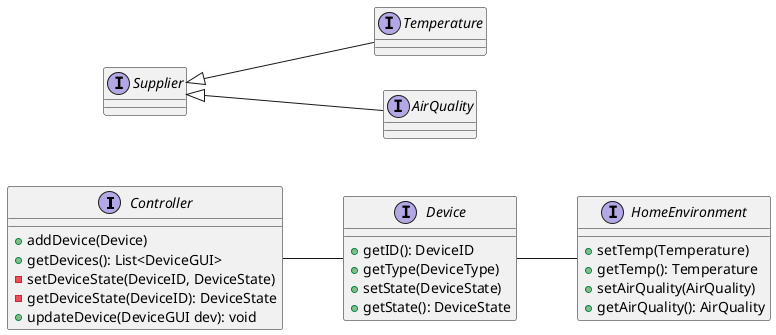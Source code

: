 @startuml

left to right direction

interface Controller {
    + addDevice(Device)
    + getDevices(): List<DeviceGUI>
    - setDeviceState(DeviceID, DeviceState)
    - getDeviceState(DeviceID): DeviceState
    ' + addToggleableDevice()
    ' + addAdjustableDevice()
    ' + addSensorDevice()
	+ updateDevice(DeviceGUI dev): void
	/'
		newState = dev.getState();
		viewToDevice.get(dev.getID())
					.setState(newState);
	'/
}

interface Device {
    + getID(): DeviceID
    + getType(DeviceType)
    + setState(DeviceState)
    + getState(): DeviceState
}

interface HomeEnvironment {
    + setTemp(Temperature)
    + getTemp(): Temperature
    + setAirQuality(AirQuality)
    + getAirQuality(): AirQuality
}

interface Temperature extends Supplier
interface AirQuality extends Supplier

Controller -- Device
Device -- HomeEnvironment

@enduml

